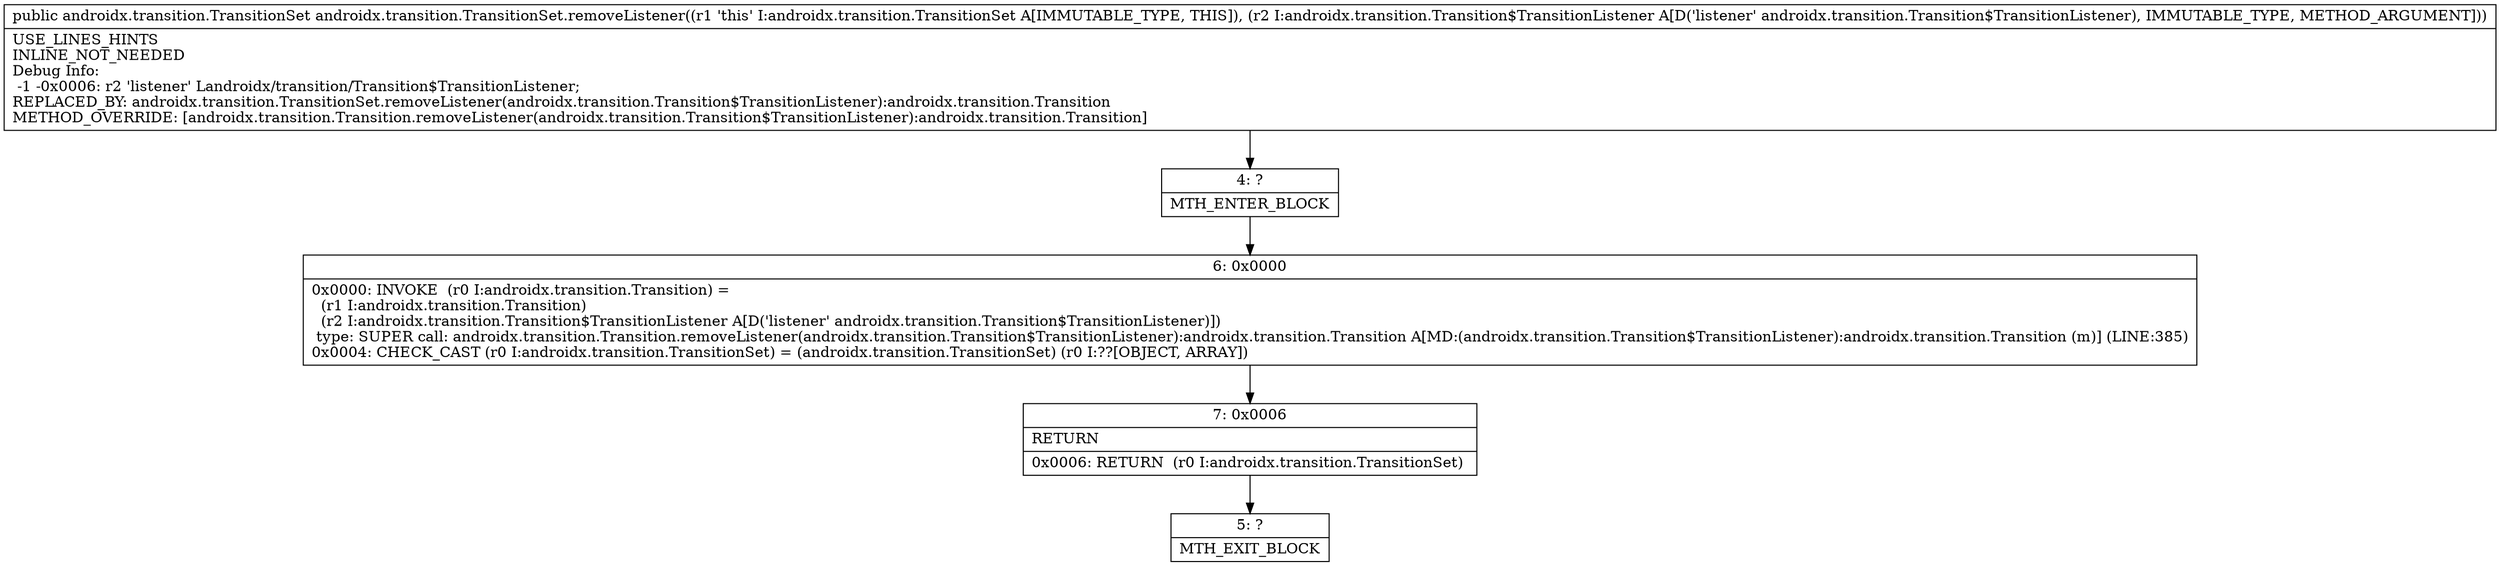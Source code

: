 digraph "CFG forandroidx.transition.TransitionSet.removeListener(Landroidx\/transition\/Transition$TransitionListener;)Landroidx\/transition\/TransitionSet;" {
Node_4 [shape=record,label="{4\:\ ?|MTH_ENTER_BLOCK\l}"];
Node_6 [shape=record,label="{6\:\ 0x0000|0x0000: INVOKE  (r0 I:androidx.transition.Transition) = \l  (r1 I:androidx.transition.Transition)\l  (r2 I:androidx.transition.Transition$TransitionListener A[D('listener' androidx.transition.Transition$TransitionListener)])\l type: SUPER call: androidx.transition.Transition.removeListener(androidx.transition.Transition$TransitionListener):androidx.transition.Transition A[MD:(androidx.transition.Transition$TransitionListener):androidx.transition.Transition (m)] (LINE:385)\l0x0004: CHECK_CAST (r0 I:androidx.transition.TransitionSet) = (androidx.transition.TransitionSet) (r0 I:??[OBJECT, ARRAY]) \l}"];
Node_7 [shape=record,label="{7\:\ 0x0006|RETURN\l|0x0006: RETURN  (r0 I:androidx.transition.TransitionSet) \l}"];
Node_5 [shape=record,label="{5\:\ ?|MTH_EXIT_BLOCK\l}"];
MethodNode[shape=record,label="{public androidx.transition.TransitionSet androidx.transition.TransitionSet.removeListener((r1 'this' I:androidx.transition.TransitionSet A[IMMUTABLE_TYPE, THIS]), (r2 I:androidx.transition.Transition$TransitionListener A[D('listener' androidx.transition.Transition$TransitionListener), IMMUTABLE_TYPE, METHOD_ARGUMENT]))  | USE_LINES_HINTS\lINLINE_NOT_NEEDED\lDebug Info:\l  \-1 \-0x0006: r2 'listener' Landroidx\/transition\/Transition$TransitionListener;\lREPLACED_BY: androidx.transition.TransitionSet.removeListener(androidx.transition.Transition$TransitionListener):androidx.transition.Transition\lMETHOD_OVERRIDE: [androidx.transition.Transition.removeListener(androidx.transition.Transition$TransitionListener):androidx.transition.Transition]\l}"];
MethodNode -> Node_4;Node_4 -> Node_6;
Node_6 -> Node_7;
Node_7 -> Node_5;
}

